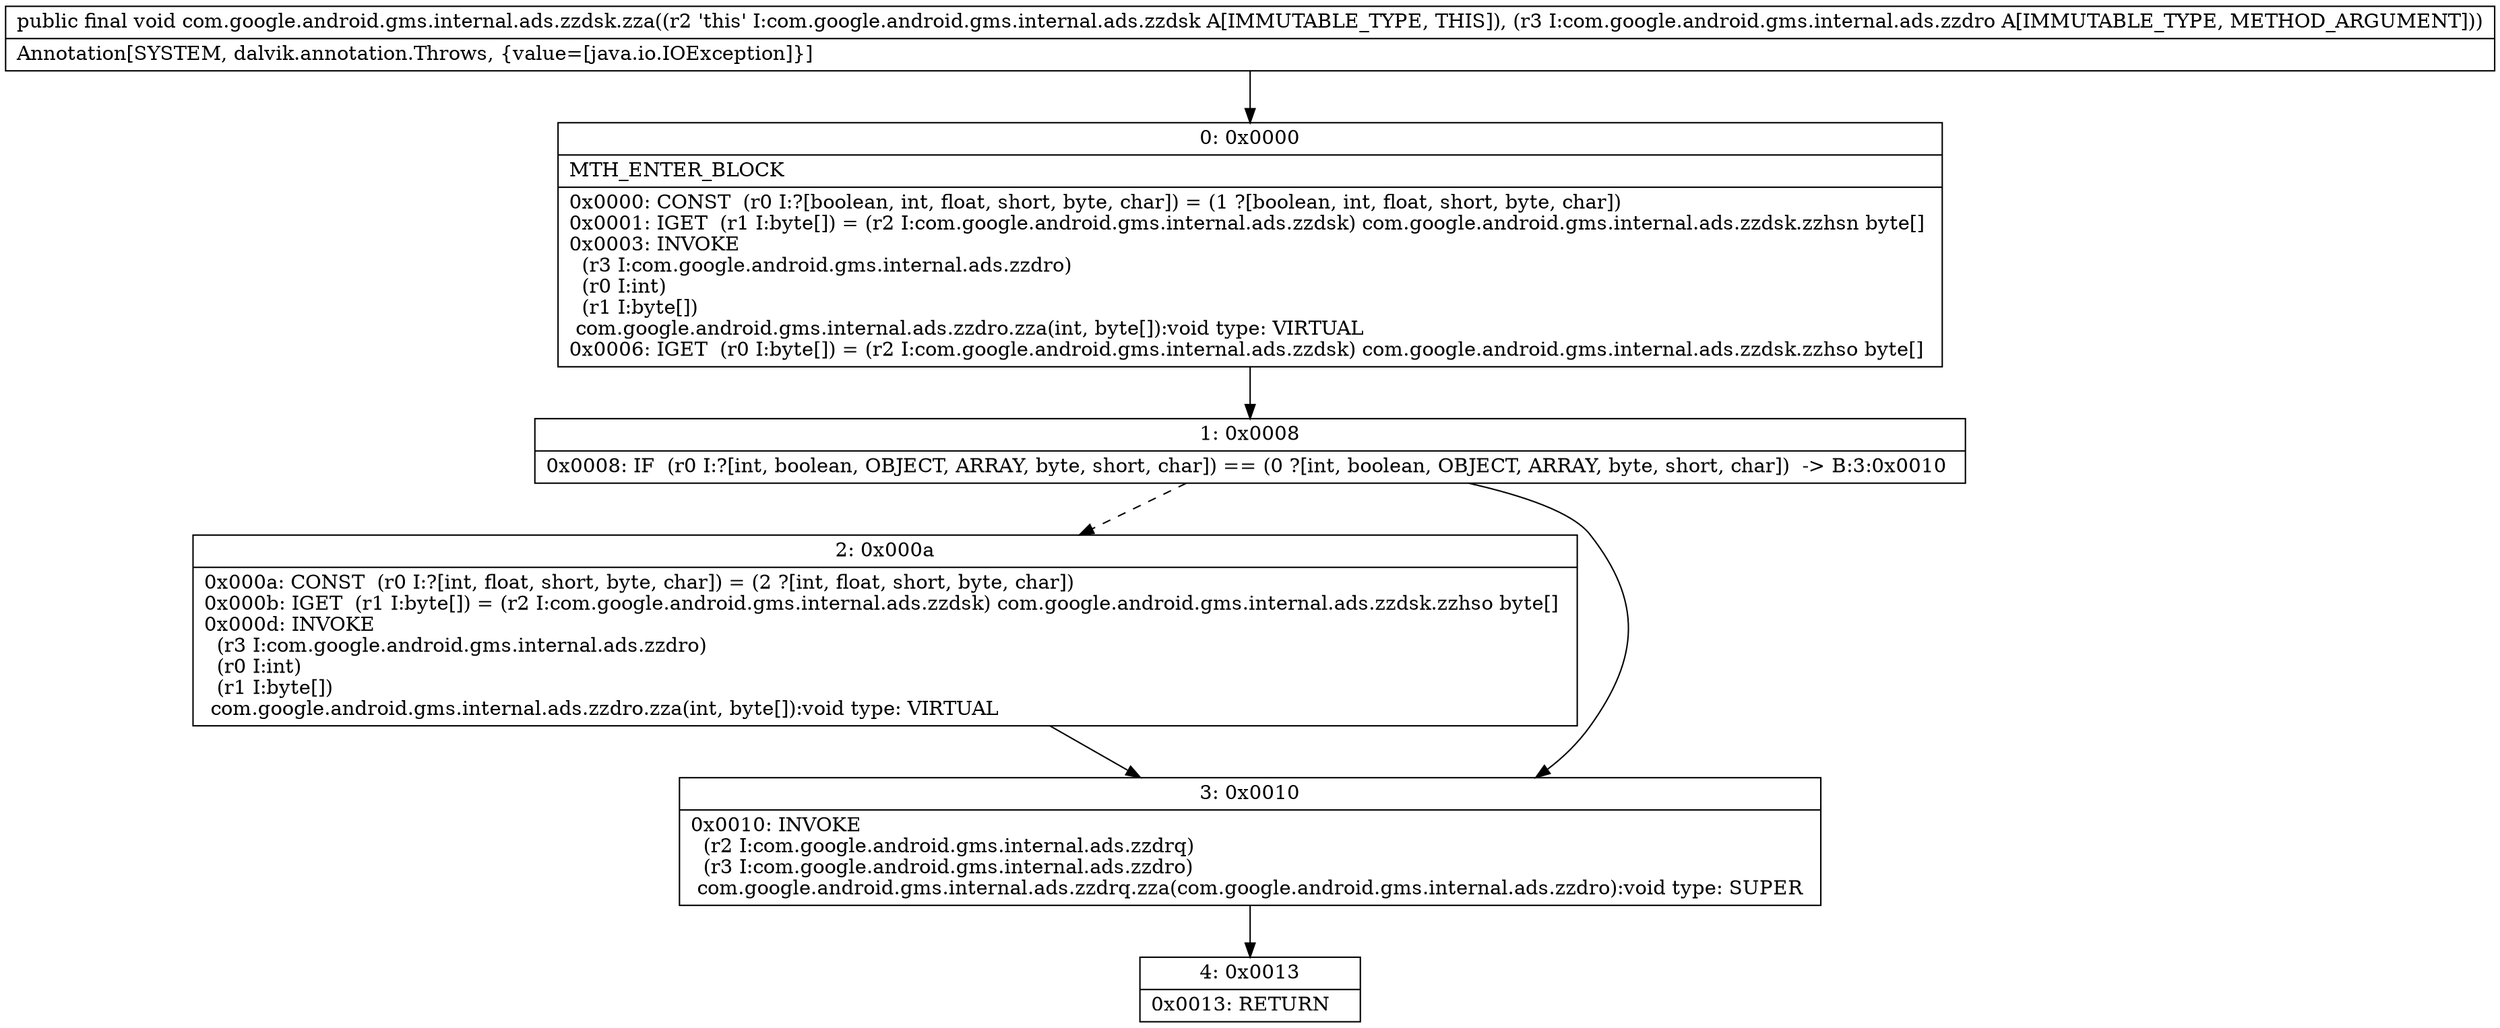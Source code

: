 digraph "CFG forcom.google.android.gms.internal.ads.zzdsk.zza(Lcom\/google\/android\/gms\/internal\/ads\/zzdro;)V" {
Node_0 [shape=record,label="{0\:\ 0x0000|MTH_ENTER_BLOCK\l|0x0000: CONST  (r0 I:?[boolean, int, float, short, byte, char]) = (1 ?[boolean, int, float, short, byte, char]) \l0x0001: IGET  (r1 I:byte[]) = (r2 I:com.google.android.gms.internal.ads.zzdsk) com.google.android.gms.internal.ads.zzdsk.zzhsn byte[] \l0x0003: INVOKE  \l  (r3 I:com.google.android.gms.internal.ads.zzdro)\l  (r0 I:int)\l  (r1 I:byte[])\l com.google.android.gms.internal.ads.zzdro.zza(int, byte[]):void type: VIRTUAL \l0x0006: IGET  (r0 I:byte[]) = (r2 I:com.google.android.gms.internal.ads.zzdsk) com.google.android.gms.internal.ads.zzdsk.zzhso byte[] \l}"];
Node_1 [shape=record,label="{1\:\ 0x0008|0x0008: IF  (r0 I:?[int, boolean, OBJECT, ARRAY, byte, short, char]) == (0 ?[int, boolean, OBJECT, ARRAY, byte, short, char])  \-\> B:3:0x0010 \l}"];
Node_2 [shape=record,label="{2\:\ 0x000a|0x000a: CONST  (r0 I:?[int, float, short, byte, char]) = (2 ?[int, float, short, byte, char]) \l0x000b: IGET  (r1 I:byte[]) = (r2 I:com.google.android.gms.internal.ads.zzdsk) com.google.android.gms.internal.ads.zzdsk.zzhso byte[] \l0x000d: INVOKE  \l  (r3 I:com.google.android.gms.internal.ads.zzdro)\l  (r0 I:int)\l  (r1 I:byte[])\l com.google.android.gms.internal.ads.zzdro.zza(int, byte[]):void type: VIRTUAL \l}"];
Node_3 [shape=record,label="{3\:\ 0x0010|0x0010: INVOKE  \l  (r2 I:com.google.android.gms.internal.ads.zzdrq)\l  (r3 I:com.google.android.gms.internal.ads.zzdro)\l com.google.android.gms.internal.ads.zzdrq.zza(com.google.android.gms.internal.ads.zzdro):void type: SUPER \l}"];
Node_4 [shape=record,label="{4\:\ 0x0013|0x0013: RETURN   \l}"];
MethodNode[shape=record,label="{public final void com.google.android.gms.internal.ads.zzdsk.zza((r2 'this' I:com.google.android.gms.internal.ads.zzdsk A[IMMUTABLE_TYPE, THIS]), (r3 I:com.google.android.gms.internal.ads.zzdro A[IMMUTABLE_TYPE, METHOD_ARGUMENT]))  | Annotation[SYSTEM, dalvik.annotation.Throws, \{value=[java.io.IOException]\}]\l}"];
MethodNode -> Node_0;
Node_0 -> Node_1;
Node_1 -> Node_2[style=dashed];
Node_1 -> Node_3;
Node_2 -> Node_3;
Node_3 -> Node_4;
}

